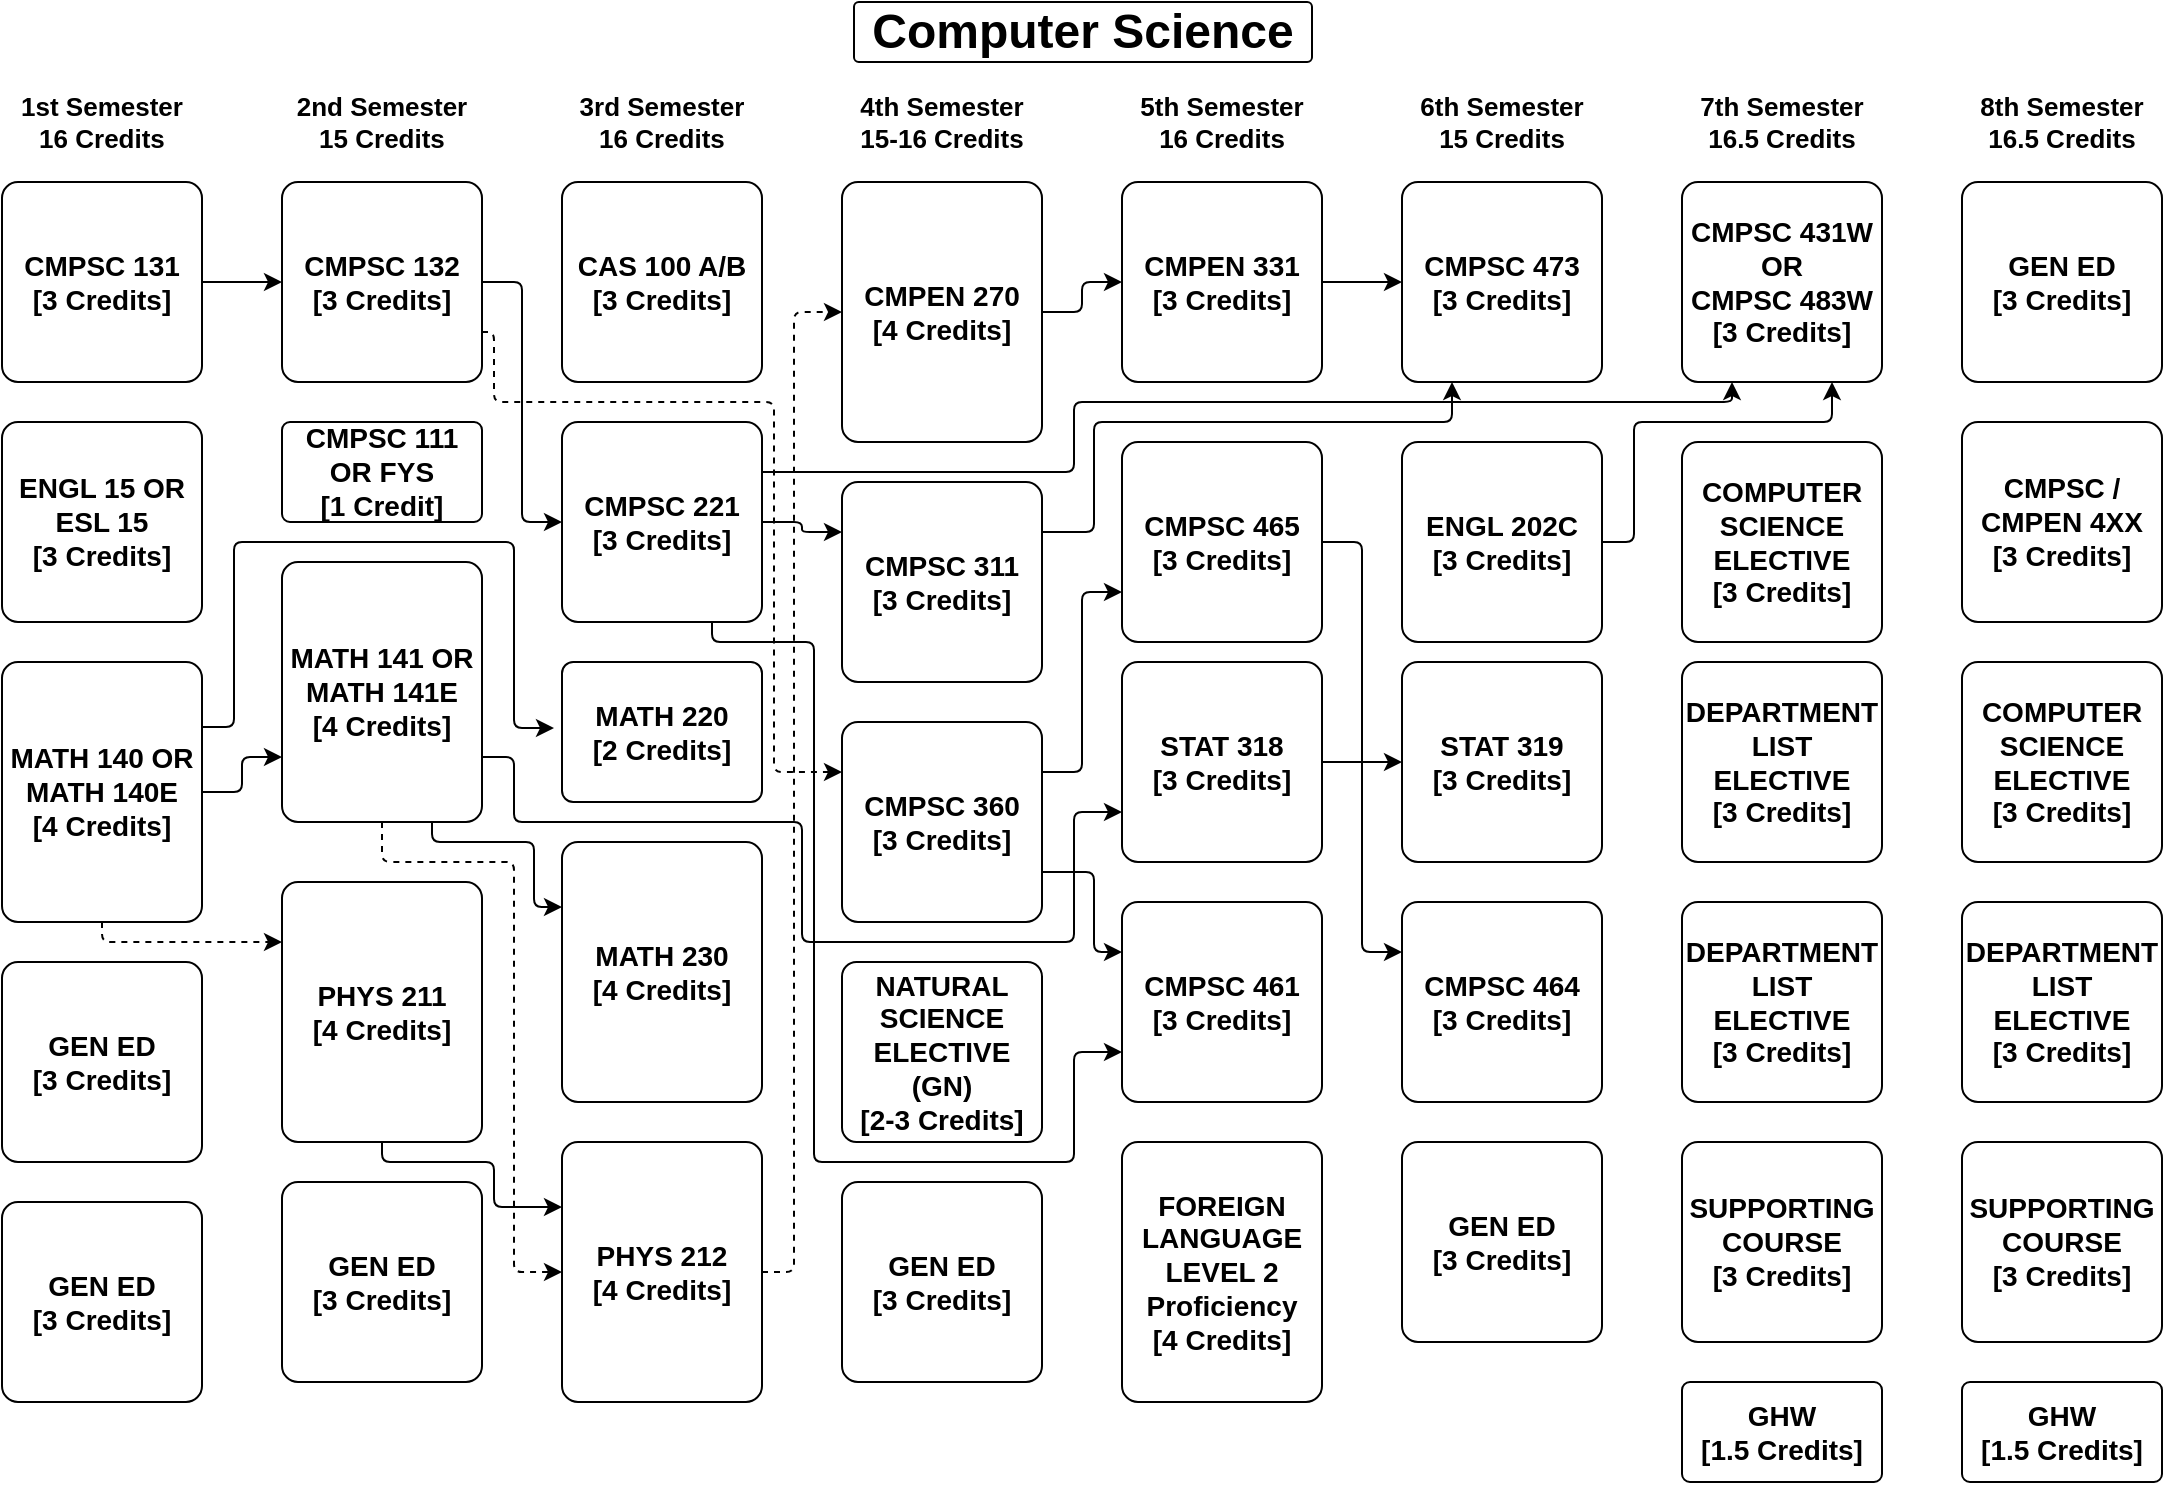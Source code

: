 <mxfile version="14.2.9" type="device"><diagram id="fmPKW-tICe0rB_EEKOgg" name="Page-1"><mxGraphModel dx="1038" dy="580" grid="1" gridSize="10" guides="1" tooltips="1" connect="1" arrows="1" fold="1" page="1" pageScale="1" pageWidth="1169" pageHeight="827" background="none" math="0" shadow="0"><root><mxCell id="0"/><mxCell id="1" parent="0"/><mxCell id="9Ewdyy2UIEGDzYOWgbFg-1" value="&lt;span style=&quot;font-size: 24px&quot;&gt;&lt;b&gt;Computer Science&lt;/b&gt;&lt;/span&gt;" style="rounded=1;whiteSpace=wrap;html=1;arcSize=8;" parent="1" vertex="1"><mxGeometry x="470" width="229" height="30" as="geometry"/></mxCell><mxCell id="p20_RbQJ4g3kqJUCuVkC-7" style="edgeStyle=orthogonalEdgeStyle;rounded=1;orthogonalLoop=1;jettySize=auto;html=1;exitX=1;exitY=0.5;exitDx=0;exitDy=0;entryX=0;entryY=0.5;entryDx=0;entryDy=0;arcSize=8;" parent="1" source="9Ewdyy2UIEGDzYOWgbFg-3" target="6nBf4rz5qRWioeKP9C9Y-1" edge="1"><mxGeometry relative="1" as="geometry"/></mxCell><mxCell id="9Ewdyy2UIEGDzYOWgbFg-3" value="CMPSC 131&lt;br&gt;[3 Credits]" style="rounded=1;whiteSpace=wrap;html=1;fontSize=14;fontStyle=1;arcSize=8;" parent="1" vertex="1"><mxGeometry x="44" y="90" width="100" height="100" as="geometry"/></mxCell><mxCell id="p20_RbQJ4g3kqJUCuVkC-13" style="edgeStyle=orthogonalEdgeStyle;rounded=1;orthogonalLoop=1;jettySize=auto;html=1;exitX=1;exitY=0.5;exitDx=0;exitDy=0;entryX=0;entryY=0.5;entryDx=0;entryDy=0;arcSize=8;" parent="1" source="6nBf4rz5qRWioeKP9C9Y-1" target="6nBf4rz5qRWioeKP9C9Y-31" edge="1"><mxGeometry relative="1" as="geometry"/></mxCell><mxCell id="jm9rz_zuNmSIrv6S2ios-1" style="edgeStyle=orthogonalEdgeStyle;rounded=1;orthogonalLoop=1;jettySize=auto;html=1;exitX=1;exitY=0.75;exitDx=0;exitDy=0;entryX=0;entryY=0.25;entryDx=0;entryDy=0;dashed=1;arcSize=8;" edge="1" parent="1" source="6nBf4rz5qRWioeKP9C9Y-1" target="6nBf4rz5qRWioeKP9C9Y-40"><mxGeometry relative="1" as="geometry"><Array as="points"><mxPoint x="290" y="165"/><mxPoint x="290" y="200"/><mxPoint x="430" y="200"/><mxPoint x="430" y="385"/></Array></mxGeometry></mxCell><mxCell id="6nBf4rz5qRWioeKP9C9Y-1" value="CMPSC 132&lt;br&gt;[3 Credits]" style="rounded=1;whiteSpace=wrap;html=1;fontSize=14;fontStyle=1;arcSize=8;" parent="1" vertex="1"><mxGeometry x="184" y="90" width="100" height="100" as="geometry"/></mxCell><mxCell id="6nBf4rz5qRWioeKP9C9Y-2" value="CAS 100 A/B&lt;br&gt;[3 Credits]" style="rounded=1;whiteSpace=wrap;html=1;fontSize=14;fontStyle=1;arcSize=8;" parent="1" vertex="1"><mxGeometry x="324" y="90" width="100" height="100" as="geometry"/></mxCell><mxCell id="p20_RbQJ4g3kqJUCuVkC-23" style="edgeStyle=orthogonalEdgeStyle;rounded=1;orthogonalLoop=1;jettySize=auto;html=1;exitX=1;exitY=0.5;exitDx=0;exitDy=0;strokeColor=#000000;arcSize=8;" parent="1" source="6nBf4rz5qRWioeKP9C9Y-3" target="6nBf4rz5qRWioeKP9C9Y-4" edge="1"><mxGeometry relative="1" as="geometry"/></mxCell><mxCell id="6nBf4rz5qRWioeKP9C9Y-3" value="CMPEN 270&lt;br&gt;[4 Credits]" style="rounded=1;whiteSpace=wrap;html=1;fontSize=14;fontStyle=1;arcSize=8;" parent="1" vertex="1"><mxGeometry x="464" y="90" width="100" height="130" as="geometry"/></mxCell><mxCell id="p20_RbQJ4g3kqJUCuVkC-27" style="edgeStyle=orthogonalEdgeStyle;rounded=1;orthogonalLoop=1;jettySize=auto;html=1;exitX=1;exitY=0.5;exitDx=0;exitDy=0;entryX=0;entryY=0.5;entryDx=0;entryDy=0;strokeColor=#000000;arcSize=8;" parent="1" source="6nBf4rz5qRWioeKP9C9Y-4" target="6nBf4rz5qRWioeKP9C9Y-5" edge="1"><mxGeometry relative="1" as="geometry"/></mxCell><mxCell id="6nBf4rz5qRWioeKP9C9Y-4" value="CMPEN 331&lt;br&gt;[3 Credits]" style="rounded=1;whiteSpace=wrap;html=1;fontSize=14;fontStyle=1;arcSize=8;" parent="1" vertex="1"><mxGeometry x="604" y="90" width="100" height="100" as="geometry"/></mxCell><mxCell id="6nBf4rz5qRWioeKP9C9Y-5" value="CMPSC 473&lt;br&gt;[3 Credits]" style="rounded=1;whiteSpace=wrap;html=1;fontSize=14;fontStyle=1;arcSize=8;" parent="1" vertex="1"><mxGeometry x="744" y="90" width="100" height="100" as="geometry"/></mxCell><mxCell id="6nBf4rz5qRWioeKP9C9Y-6" value="CMPSC 431W OR&lt;br&gt;CMPSC 483W&lt;br&gt;[3 Credits]" style="rounded=1;whiteSpace=wrap;html=1;fontSize=14;fontStyle=1;arcSize=8;" parent="1" vertex="1"><mxGeometry x="884" y="90" width="100" height="100" as="geometry"/></mxCell><mxCell id="6nBf4rz5qRWioeKP9C9Y-29" value="ENGL 15 OR ESL 15&lt;br&gt;[3 Credits]" style="rounded=1;whiteSpace=wrap;html=1;fontSize=14;fontStyle=1;arcSize=8;" parent="1" vertex="1"><mxGeometry x="44" y="210" width="100" height="100" as="geometry"/></mxCell><mxCell id="6nBf4rz5qRWioeKP9C9Y-30" value="CMPSC 111&lt;br&gt;OR FYS&lt;br&gt;[1 Credit]" style="rounded=1;whiteSpace=wrap;html=1;fontSize=14;fontStyle=1;arcSize=8;" parent="1" vertex="1"><mxGeometry x="184" y="210" width="100" height="50" as="geometry"/></mxCell><mxCell id="p20_RbQJ4g3kqJUCuVkC-19" style="edgeStyle=orthogonalEdgeStyle;rounded=1;orthogonalLoop=1;jettySize=auto;html=1;exitX=1;exitY=0.5;exitDx=0;exitDy=0;entryX=0;entryY=0.25;entryDx=0;entryDy=0;strokeColor=#000000;arcSize=8;" parent="1" source="6nBf4rz5qRWioeKP9C9Y-31" target="6nBf4rz5qRWioeKP9C9Y-32" edge="1"><mxGeometry relative="1" as="geometry"/></mxCell><mxCell id="p20_RbQJ4g3kqJUCuVkC-21" style="edgeStyle=orthogonalEdgeStyle;rounded=1;orthogonalLoop=1;jettySize=auto;html=1;exitX=0.75;exitY=1;exitDx=0;exitDy=0;entryX=0;entryY=0.75;entryDx=0;entryDy=0;strokeColor=#000000;arcSize=8;" parent="1" source="6nBf4rz5qRWioeKP9C9Y-31" target="6nBf4rz5qRWioeKP9C9Y-49" edge="1"><mxGeometry relative="1" as="geometry"><Array as="points"><mxPoint x="399" y="320"/><mxPoint x="450" y="320"/><mxPoint x="450" y="580"/><mxPoint x="580" y="580"/><mxPoint x="580" y="525"/></Array></mxGeometry></mxCell><mxCell id="p20_RbQJ4g3kqJUCuVkC-24" style="edgeStyle=orthogonalEdgeStyle;rounded=1;orthogonalLoop=1;jettySize=auto;html=1;exitX=1;exitY=0.25;exitDx=0;exitDy=0;entryX=0.25;entryY=1;entryDx=0;entryDy=0;strokeColor=#000000;arcSize=8;" parent="1" source="6nBf4rz5qRWioeKP9C9Y-31" target="6nBf4rz5qRWioeKP9C9Y-6" edge="1"><mxGeometry relative="1" as="geometry"><Array as="points"><mxPoint x="580" y="235"/><mxPoint x="580" y="200"/><mxPoint x="909" y="200"/></Array></mxGeometry></mxCell><mxCell id="6nBf4rz5qRWioeKP9C9Y-31" value="CMPSC 221&lt;br&gt;[3 Credits]" style="rounded=1;whiteSpace=wrap;html=1;fontSize=14;fontStyle=1;arcSize=8;" parent="1" vertex="1"><mxGeometry x="324" y="210" width="100" height="100" as="geometry"/></mxCell><mxCell id="p20_RbQJ4g3kqJUCuVkC-28" style="edgeStyle=orthogonalEdgeStyle;rounded=1;orthogonalLoop=1;jettySize=auto;html=1;exitX=1;exitY=0.25;exitDx=0;exitDy=0;entryX=0.25;entryY=1;entryDx=0;entryDy=0;strokeColor=#000000;arcSize=8;" parent="1" source="6nBf4rz5qRWioeKP9C9Y-32" target="6nBf4rz5qRWioeKP9C9Y-5" edge="1"><mxGeometry relative="1" as="geometry"><Array as="points"><mxPoint x="590" y="265"/><mxPoint x="590" y="210"/><mxPoint x="769" y="210"/></Array></mxGeometry></mxCell><mxCell id="6nBf4rz5qRWioeKP9C9Y-32" value="CMPSC 311&lt;br&gt;[3 Credits]" style="rounded=1;whiteSpace=wrap;html=1;fontSize=14;fontStyle=1;arcSize=8;" parent="1" vertex="1"><mxGeometry x="464" y="240" width="100" height="100" as="geometry"/></mxCell><mxCell id="p20_RbQJ4g3kqJUCuVkC-31" style="edgeStyle=orthogonalEdgeStyle;rounded=1;orthogonalLoop=1;jettySize=auto;html=1;exitX=1;exitY=0.5;exitDx=0;exitDy=0;entryX=0;entryY=0.25;entryDx=0;entryDy=0;strokeColor=#000000;arcSize=8;" parent="1" source="6nBf4rz5qRWioeKP9C9Y-33" target="6nBf4rz5qRWioeKP9C9Y-50" edge="1"><mxGeometry relative="1" as="geometry"/></mxCell><mxCell id="6nBf4rz5qRWioeKP9C9Y-33" value="CMPSC 465&lt;br&gt;[3 Credits]" style="rounded=1;whiteSpace=wrap;html=1;fontSize=14;fontStyle=1;arcSize=8;" parent="1" vertex="1"><mxGeometry x="604" y="220" width="100" height="100" as="geometry"/></mxCell><mxCell id="p20_RbQJ4g3kqJUCuVkC-34" style="edgeStyle=orthogonalEdgeStyle;rounded=1;orthogonalLoop=1;jettySize=auto;html=1;exitX=1;exitY=0.5;exitDx=0;exitDy=0;entryX=0.75;entryY=1;entryDx=0;entryDy=0;strokeColor=#000000;arcSize=8;" parent="1" source="6nBf4rz5qRWioeKP9C9Y-34" target="6nBf4rz5qRWioeKP9C9Y-6" edge="1"><mxGeometry relative="1" as="geometry"><Array as="points"><mxPoint x="860" y="270"/><mxPoint x="860" y="210"/><mxPoint x="959" y="210"/></Array></mxGeometry></mxCell><mxCell id="6nBf4rz5qRWioeKP9C9Y-34" value="ENGL 202C&lt;br&gt;[3 Credits]" style="rounded=1;whiteSpace=wrap;html=1;fontSize=14;fontStyle=1;arcSize=8;" parent="1" vertex="1"><mxGeometry x="744" y="220" width="100" height="100" as="geometry"/></mxCell><mxCell id="6nBf4rz5qRWioeKP9C9Y-35" value="COMPUTER SCIENCE ELECTIVE&lt;br&gt;[3 Credits]" style="rounded=1;whiteSpace=wrap;html=1;fontSize=14;fontStyle=1;arcSize=8;" parent="1" vertex="1"><mxGeometry x="884" y="220" width="100" height="100" as="geometry"/></mxCell><mxCell id="6nBf4rz5qRWioeKP9C9Y-36" value="CMPSC / CMPEN 4XX&lt;br&gt;[3 Credits]" style="rounded=1;whiteSpace=wrap;html=1;fontSize=14;fontStyle=1;arcSize=8;" parent="1" vertex="1"><mxGeometry x="1024" y="210" width="100" height="100" as="geometry"/></mxCell><mxCell id="p20_RbQJ4g3kqJUCuVkC-9" style="edgeStyle=orthogonalEdgeStyle;rounded=1;orthogonalLoop=1;jettySize=auto;html=1;exitX=1;exitY=0.25;exitDx=0;exitDy=0;arcSize=8;" parent="1" source="6nBf4rz5qRWioeKP9C9Y-37" edge="1"><mxGeometry relative="1" as="geometry"><mxPoint x="320" y="363" as="targetPoint"/><Array as="points"><mxPoint x="160" y="363"/><mxPoint x="160" y="270"/><mxPoint x="300" y="270"/><mxPoint x="300" y="363"/></Array></mxGeometry></mxCell><mxCell id="p20_RbQJ4g3kqJUCuVkC-11" style="edgeStyle=orthogonalEdgeStyle;rounded=1;orthogonalLoop=1;jettySize=auto;html=1;exitX=1;exitY=0.5;exitDx=0;exitDy=0;entryX=0;entryY=0.75;entryDx=0;entryDy=0;arcSize=8;" parent="1" source="6nBf4rz5qRWioeKP9C9Y-37" target="6nBf4rz5qRWioeKP9C9Y-38" edge="1"><mxGeometry relative="1" as="geometry"/></mxCell><mxCell id="p20_RbQJ4g3kqJUCuVkC-12" style="edgeStyle=orthogonalEdgeStyle;rounded=1;orthogonalLoop=1;jettySize=auto;html=1;exitX=0.5;exitY=1;exitDx=0;exitDy=0;arcSize=8;dashed=1;" parent="1" source="6nBf4rz5qRWioeKP9C9Y-37" target="6nBf4rz5qRWioeKP9C9Y-46" edge="1"><mxGeometry relative="1" as="geometry"><Array as="points"><mxPoint x="94" y="470"/></Array></mxGeometry></mxCell><mxCell id="6nBf4rz5qRWioeKP9C9Y-37" value="MATH 140 OR MATH 140E&lt;br&gt;[4 Credits]" style="rounded=1;whiteSpace=wrap;html=1;fontSize=14;fontStyle=1;arcSize=8;" parent="1" vertex="1"><mxGeometry x="44" y="330" width="100" height="130" as="geometry"/></mxCell><mxCell id="p20_RbQJ4g3kqJUCuVkC-14" style="edgeStyle=orthogonalEdgeStyle;rounded=1;orthogonalLoop=1;jettySize=auto;html=1;exitX=1;exitY=0.75;exitDx=0;exitDy=0;entryX=0;entryY=0.75;entryDx=0;entryDy=0;arcSize=8;" parent="1" source="6nBf4rz5qRWioeKP9C9Y-38" target="6nBf4rz5qRWioeKP9C9Y-41" edge="1"><mxGeometry relative="1" as="geometry"><Array as="points"><mxPoint x="300" y="378"/><mxPoint x="300" y="410"/><mxPoint x="444" y="410"/><mxPoint x="444" y="470"/><mxPoint x="580" y="470"/><mxPoint x="580" y="405"/></Array></mxGeometry></mxCell><mxCell id="p20_RbQJ4g3kqJUCuVkC-15" style="edgeStyle=orthogonalEdgeStyle;rounded=1;orthogonalLoop=1;jettySize=auto;html=1;exitX=0.75;exitY=1;exitDx=0;exitDy=0;entryX=0;entryY=0.25;entryDx=0;entryDy=0;arcSize=8;" parent="1" source="6nBf4rz5qRWioeKP9C9Y-38" target="6nBf4rz5qRWioeKP9C9Y-47" edge="1"><mxGeometry relative="1" as="geometry"><Array as="points"><mxPoint x="259" y="420"/><mxPoint x="310" y="420"/><mxPoint x="310" y="453"/></Array></mxGeometry></mxCell><mxCell id="p20_RbQJ4g3kqJUCuVkC-16" style="edgeStyle=orthogonalEdgeStyle;rounded=1;orthogonalLoop=1;jettySize=auto;html=1;exitX=0.5;exitY=1;exitDx=0;exitDy=0;entryX=0;entryY=0.5;entryDx=0;entryDy=0;arcSize=8;dashed=1;" parent="1" source="6nBf4rz5qRWioeKP9C9Y-38" target="6nBf4rz5qRWioeKP9C9Y-55" edge="1"><mxGeometry relative="1" as="geometry"><Array as="points"><mxPoint x="234" y="430"/><mxPoint x="300" y="430"/><mxPoint x="300" y="635"/></Array></mxGeometry></mxCell><mxCell id="6nBf4rz5qRWioeKP9C9Y-38" value="MATH 141 OR MATH 141E&lt;br&gt;[4 Credits]" style="rounded=1;whiteSpace=wrap;html=1;fontSize=14;fontStyle=1;arcSize=8;" parent="1" vertex="1"><mxGeometry x="184" y="280" width="100" height="130" as="geometry"/></mxCell><mxCell id="6nBf4rz5qRWioeKP9C9Y-39" value="MATH 220&lt;br&gt;[2 Credits]" style="rounded=1;whiteSpace=wrap;html=1;fontSize=14;fontStyle=1;arcSize=8;" parent="1" vertex="1"><mxGeometry x="324" y="330" width="100" height="70" as="geometry"/></mxCell><mxCell id="p20_RbQJ4g3kqJUCuVkC-29" style="edgeStyle=orthogonalEdgeStyle;rounded=1;orthogonalLoop=1;jettySize=auto;html=1;exitX=1;exitY=0.25;exitDx=0;exitDy=0;entryX=0;entryY=0.75;entryDx=0;entryDy=0;strokeColor=#000000;arcSize=8;" parent="1" source="6nBf4rz5qRWioeKP9C9Y-40" target="6nBf4rz5qRWioeKP9C9Y-33" edge="1"><mxGeometry relative="1" as="geometry"><Array as="points"><mxPoint x="584" y="385"/><mxPoint x="584" y="295"/></Array></mxGeometry></mxCell><mxCell id="p20_RbQJ4g3kqJUCuVkC-33" style="edgeStyle=orthogonalEdgeStyle;rounded=1;orthogonalLoop=1;jettySize=auto;html=1;exitX=1;exitY=0.75;exitDx=0;exitDy=0;entryX=0;entryY=0.25;entryDx=0;entryDy=0;strokeColor=#000000;arcSize=8;" parent="1" source="6nBf4rz5qRWioeKP9C9Y-40" target="6nBf4rz5qRWioeKP9C9Y-49" edge="1"><mxGeometry relative="1" as="geometry"><Array as="points"><mxPoint x="590" y="435"/><mxPoint x="590" y="475"/></Array></mxGeometry></mxCell><mxCell id="6nBf4rz5qRWioeKP9C9Y-40" value="CMPSC 360&lt;br&gt;[3 Credits]" style="rounded=1;whiteSpace=wrap;html=1;fontSize=14;fontStyle=1;arcSize=8;" parent="1" vertex="1"><mxGeometry x="464" y="360" width="100" height="100" as="geometry"/></mxCell><mxCell id="p20_RbQJ4g3kqJUCuVkC-32" style="edgeStyle=orthogonalEdgeStyle;rounded=1;orthogonalLoop=1;jettySize=auto;html=1;exitX=1;exitY=0.5;exitDx=0;exitDy=0;entryX=0;entryY=0.5;entryDx=0;entryDy=0;strokeColor=#000000;arcSize=8;" parent="1" source="6nBf4rz5qRWioeKP9C9Y-41" target="6nBf4rz5qRWioeKP9C9Y-42" edge="1"><mxGeometry relative="1" as="geometry"/></mxCell><mxCell id="6nBf4rz5qRWioeKP9C9Y-41" value="STAT 318&lt;br&gt;[3 Credits]" style="rounded=1;whiteSpace=wrap;html=1;fontSize=14;fontStyle=1;arcSize=8;" parent="1" vertex="1"><mxGeometry x="604" y="330" width="100" height="100" as="geometry"/></mxCell><mxCell id="6nBf4rz5qRWioeKP9C9Y-42" value="STAT 319&lt;br&gt;[3 Credits]" style="rounded=1;whiteSpace=wrap;html=1;fontSize=14;fontStyle=1;arcSize=8;" parent="1" vertex="1"><mxGeometry x="744" y="330" width="100" height="100" as="geometry"/></mxCell><mxCell id="6nBf4rz5qRWioeKP9C9Y-43" value="DEPARTMENT LIST ELECTIVE&lt;br&gt;[3 Credits]" style="rounded=1;whiteSpace=wrap;html=1;fontSize=14;fontStyle=1;arcSize=8;" parent="1" vertex="1"><mxGeometry x="884" y="330" width="100" height="100" as="geometry"/></mxCell><mxCell id="6nBf4rz5qRWioeKP9C9Y-45" value="GEN ED&lt;br&gt;[3 Credits]" style="rounded=1;whiteSpace=wrap;html=1;fontSize=14;fontStyle=1;arcSize=8;" parent="1" vertex="1"><mxGeometry x="44" y="480" width="100" height="100" as="geometry"/></mxCell><mxCell id="p20_RbQJ4g3kqJUCuVkC-18" style="edgeStyle=orthogonalEdgeStyle;rounded=1;orthogonalLoop=1;jettySize=auto;html=1;exitX=0.5;exitY=1;exitDx=0;exitDy=0;entryX=0;entryY=0.25;entryDx=0;entryDy=0;arcSize=8;" parent="1" source="6nBf4rz5qRWioeKP9C9Y-46" target="6nBf4rz5qRWioeKP9C9Y-55" edge="1"><mxGeometry relative="1" as="geometry"><Array as="points"><mxPoint x="234" y="580"/><mxPoint x="290" y="580"/><mxPoint x="290" y="603"/></Array></mxGeometry></mxCell><mxCell id="6nBf4rz5qRWioeKP9C9Y-46" value="PHYS 211&lt;br&gt;[4 Credits]" style="rounded=1;whiteSpace=wrap;html=1;fontSize=14;fontStyle=1;arcSize=8;" parent="1" vertex="1"><mxGeometry x="184" y="440" width="100" height="130" as="geometry"/></mxCell><mxCell id="6nBf4rz5qRWioeKP9C9Y-47" value="MATH 230&lt;br&gt;[4 Credits]" style="rounded=1;whiteSpace=wrap;html=1;fontSize=14;fontStyle=1;arcSize=8;" parent="1" vertex="1"><mxGeometry x="324" y="420" width="100" height="130" as="geometry"/></mxCell><mxCell id="6nBf4rz5qRWioeKP9C9Y-48" value="NATURAL SCIENCE ELECTIVE (GN)&lt;br&gt;[2-3 Credits]" style="rounded=1;whiteSpace=wrap;html=1;fontSize=14;fontStyle=1;arcSize=8;" parent="1" vertex="1"><mxGeometry x="464" y="480" width="100" height="90" as="geometry"/></mxCell><mxCell id="6nBf4rz5qRWioeKP9C9Y-49" value="CMPSC 461&lt;br&gt;[3 Credits]" style="rounded=1;whiteSpace=wrap;html=1;fontSize=14;fontStyle=1;arcSize=8;" parent="1" vertex="1"><mxGeometry x="604" y="450" width="100" height="100" as="geometry"/></mxCell><mxCell id="6nBf4rz5qRWioeKP9C9Y-50" value="CMPSC 464&lt;br&gt;[3 Credits]" style="rounded=1;whiteSpace=wrap;html=1;fontSize=14;fontStyle=1;arcSize=8;" parent="1" vertex="1"><mxGeometry x="744" y="450" width="100" height="100" as="geometry"/></mxCell><mxCell id="6nBf4rz5qRWioeKP9C9Y-53" value="GEN ED&lt;br&gt;[3 Credits]" style="rounded=1;whiteSpace=wrap;html=1;fontSize=14;fontStyle=1;arcSize=8;" parent="1" vertex="1"><mxGeometry x="44" y="600" width="100" height="100" as="geometry"/></mxCell><mxCell id="6nBf4rz5qRWioeKP9C9Y-54" value="GEN ED&lt;br&gt;[3 Credits]" style="rounded=1;whiteSpace=wrap;html=1;fontSize=14;fontStyle=1;arcSize=8;" parent="1" vertex="1"><mxGeometry x="184" y="590" width="100" height="100" as="geometry"/></mxCell><mxCell id="p20_RbQJ4g3kqJUCuVkC-22" style="edgeStyle=orthogonalEdgeStyle;rounded=1;orthogonalLoop=1;jettySize=auto;html=1;exitX=1;exitY=0.5;exitDx=0;exitDy=0;entryX=0;entryY=0.5;entryDx=0;entryDy=0;strokeColor=#000000;arcSize=8;dashed=1;" parent="1" source="6nBf4rz5qRWioeKP9C9Y-55" target="6nBf4rz5qRWioeKP9C9Y-3" edge="1"><mxGeometry relative="1" as="geometry"><Array as="points"><mxPoint x="440" y="635"/><mxPoint x="440" y="155"/></Array></mxGeometry></mxCell><mxCell id="6nBf4rz5qRWioeKP9C9Y-55" value="PHYS 212&lt;br&gt;[4 Credits]" style="rounded=1;whiteSpace=wrap;html=1;fontSize=14;fontStyle=1;arcSize=8;" parent="1" vertex="1"><mxGeometry x="324" y="570" width="100" height="130" as="geometry"/></mxCell><mxCell id="6nBf4rz5qRWioeKP9C9Y-56" value="GEN ED&lt;br&gt;[3 Credits]" style="rounded=1;whiteSpace=wrap;html=1;fontSize=14;fontStyle=1;arcSize=8;" parent="1" vertex="1"><mxGeometry x="464" y="590" width="100" height="100" as="geometry"/></mxCell><mxCell id="6nBf4rz5qRWioeKP9C9Y-57" value="FOREIGN LANGUAGE&lt;br&gt;LEVEL 2 Proficiency&lt;br&gt;[4 Credits]" style="rounded=1;whiteSpace=wrap;html=1;fontSize=14;fontStyle=1;arcSize=8;" parent="1" vertex="1"><mxGeometry x="604" y="570" width="100" height="130" as="geometry"/></mxCell><mxCell id="6nBf4rz5qRWioeKP9C9Y-58" value="GEN ED&lt;br&gt;[3 Credits]" style="rounded=1;whiteSpace=wrap;html=1;fontSize=14;fontStyle=1;arcSize=8;" parent="1" vertex="1"><mxGeometry x="744" y="570" width="100" height="100" as="geometry"/></mxCell><mxCell id="6nBf4rz5qRWioeKP9C9Y-59" value="SUPPORTING&lt;br&gt;COURSE&lt;br&gt;[3 Credits]" style="rounded=1;whiteSpace=wrap;html=1;fontSize=14;fontStyle=1;arcSize=8;" parent="1" vertex="1"><mxGeometry x="884" y="570" width="100" height="100" as="geometry"/></mxCell><mxCell id="6nBf4rz5qRWioeKP9C9Y-67" value="GHW&lt;br&gt;[1.5 Credits]" style="rounded=1;whiteSpace=wrap;html=1;fontSize=14;fontStyle=1;arcSize=8;" parent="1" vertex="1"><mxGeometry x="884" y="690" width="100" height="50" as="geometry"/></mxCell><mxCell id="6nBf4rz5qRWioeKP9C9Y-70" value="1st Semester&lt;br style=&quot;font-size: 13px&quot;&gt;16 Credits" style="text;html=1;strokeColor=none;fillColor=none;align=center;verticalAlign=middle;whiteSpace=wrap;rounded=0;fontStyle=1;fontSize=13;arcSize=8;" parent="1" vertex="1"><mxGeometry x="49" y="40" width="90" height="40" as="geometry"/></mxCell><mxCell id="6nBf4rz5qRWioeKP9C9Y-71" value="2nd Semester&lt;br style=&quot;font-size: 13px&quot;&gt;15 Credits" style="text;html=1;strokeColor=none;fillColor=none;align=center;verticalAlign=middle;whiteSpace=wrap;rounded=0;fontStyle=1;fontSize=13;arcSize=8;" parent="1" vertex="1"><mxGeometry x="189" y="40" width="90" height="40" as="geometry"/></mxCell><mxCell id="6nBf4rz5qRWioeKP9C9Y-72" value="3rd Semester&lt;br style=&quot;font-size: 13px&quot;&gt;16 Credits" style="text;html=1;strokeColor=none;fillColor=none;align=center;verticalAlign=middle;whiteSpace=wrap;rounded=0;fontStyle=1;fontSize=13;arcSize=8;" parent="1" vertex="1"><mxGeometry x="329" y="40" width="90" height="40" as="geometry"/></mxCell><mxCell id="6nBf4rz5qRWioeKP9C9Y-73" value="7th Semester&lt;br style=&quot;font-size: 13px&quot;&gt;16.5 Credits" style="text;html=1;strokeColor=none;fillColor=none;align=center;verticalAlign=middle;whiteSpace=wrap;rounded=0;fontStyle=1;fontSize=13;arcSize=8;" parent="1" vertex="1"><mxGeometry x="889" y="40" width="90" height="40" as="geometry"/></mxCell><mxCell id="6nBf4rz5qRWioeKP9C9Y-74" value="5th Semester&lt;br style=&quot;font-size: 13px&quot;&gt;16 Credits" style="text;html=1;strokeColor=none;fillColor=none;align=center;verticalAlign=middle;whiteSpace=wrap;rounded=0;fontStyle=1;fontSize=13;arcSize=8;" parent="1" vertex="1"><mxGeometry x="609" y="40" width="90" height="40" as="geometry"/></mxCell><mxCell id="6nBf4rz5qRWioeKP9C9Y-75" value="4th Semester&lt;br style=&quot;font-size: 13px&quot;&gt;15-16 Credits" style="text;html=1;strokeColor=none;fillColor=none;align=center;verticalAlign=middle;whiteSpace=wrap;rounded=0;fontStyle=1;fontSize=13;arcSize=8;" parent="1" vertex="1"><mxGeometry x="469" y="40" width="90" height="40" as="geometry"/></mxCell><mxCell id="6nBf4rz5qRWioeKP9C9Y-76" value="6th Semester&lt;br style=&quot;font-size: 13px&quot;&gt;15 Credits" style="text;html=1;strokeColor=none;fillColor=none;align=center;verticalAlign=middle;whiteSpace=wrap;rounded=0;fontStyle=1;fontSize=13;arcSize=8;" parent="1" vertex="1"><mxGeometry x="749" y="40" width="90" height="40" as="geometry"/></mxCell><mxCell id="6nBf4rz5qRWioeKP9C9Y-77" value="8th Semester&lt;br style=&quot;font-size: 13px&quot;&gt;16.5 Credits" style="text;html=1;strokeColor=none;fillColor=none;align=center;verticalAlign=middle;whiteSpace=wrap;rounded=0;fontStyle=1;fontSize=13;arcSize=8;" parent="1" vertex="1"><mxGeometry x="1029" y="40" width="90" height="40" as="geometry"/></mxCell><mxCell id="p20_RbQJ4g3kqJUCuVkC-1" value="GEN ED&lt;br&gt;[3 Credits]" style="rounded=1;whiteSpace=wrap;html=1;fontSize=14;fontStyle=1;arcSize=8;" parent="1" vertex="1"><mxGeometry x="1024" y="90" width="100" height="100" as="geometry"/></mxCell><mxCell id="p20_RbQJ4g3kqJUCuVkC-2" value="COMPUTER SCIENCE ELECTIVE&lt;br&gt;[3 Credits]" style="rounded=1;whiteSpace=wrap;html=1;fontSize=14;fontStyle=1;arcSize=8;" parent="1" vertex="1"><mxGeometry x="1024" y="330" width="100" height="100" as="geometry"/></mxCell><mxCell id="p20_RbQJ4g3kqJUCuVkC-3" value="DEPARTMENT LIST ELECTIVE&lt;br&gt;[3 Credits]" style="rounded=1;whiteSpace=wrap;html=1;fontSize=14;fontStyle=1;arcSize=8;" parent="1" vertex="1"><mxGeometry x="1024" y="450" width="100" height="100" as="geometry"/></mxCell><mxCell id="p20_RbQJ4g3kqJUCuVkC-4" value="DEPARTMENT LIST ELECTIVE&lt;br&gt;[3 Credits]" style="rounded=1;whiteSpace=wrap;html=1;fontSize=14;fontStyle=1;arcSize=8;" parent="1" vertex="1"><mxGeometry x="884" y="450" width="100" height="100" as="geometry"/></mxCell><mxCell id="p20_RbQJ4g3kqJUCuVkC-5" value="SUPPORTING&lt;br&gt;COURSE&lt;br&gt;[3 Credits]" style="rounded=1;whiteSpace=wrap;html=1;fontSize=14;fontStyle=1;arcSize=8;" parent="1" vertex="1"><mxGeometry x="1024" y="570" width="100" height="100" as="geometry"/></mxCell><mxCell id="p20_RbQJ4g3kqJUCuVkC-6" value="GHW&lt;br&gt;[1.5 Credits]" style="rounded=1;whiteSpace=wrap;html=1;fontSize=14;fontStyle=1;arcSize=8;" parent="1" vertex="1"><mxGeometry x="1024" y="690" width="100" height="50" as="geometry"/></mxCell></root></mxGraphModel></diagram></mxfile>